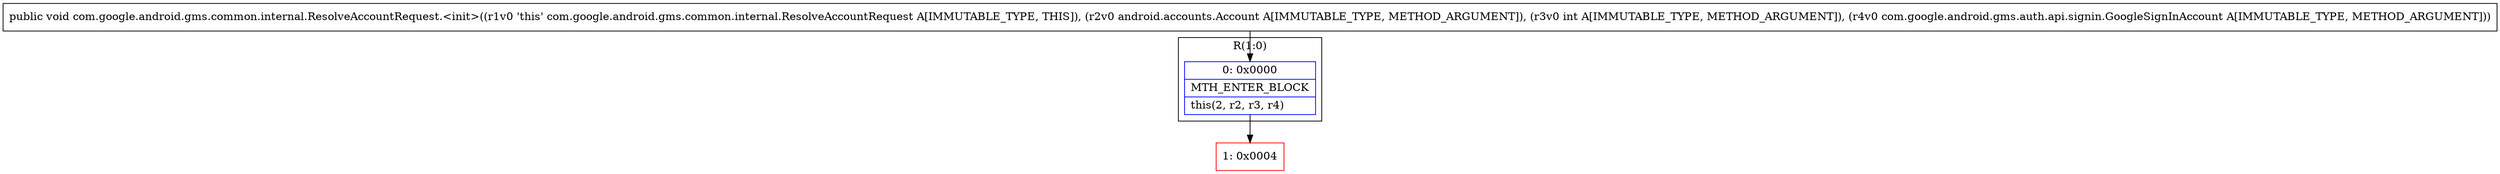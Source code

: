 digraph "CFG forcom.google.android.gms.common.internal.ResolveAccountRequest.\<init\>(Landroid\/accounts\/Account;ILcom\/google\/android\/gms\/auth\/api\/signin\/GoogleSignInAccount;)V" {
subgraph cluster_Region_2092510030 {
label = "R(1:0)";
node [shape=record,color=blue];
Node_0 [shape=record,label="{0\:\ 0x0000|MTH_ENTER_BLOCK\l|this(2, r2, r3, r4)\l}"];
}
Node_1 [shape=record,color=red,label="{1\:\ 0x0004}"];
MethodNode[shape=record,label="{public void com.google.android.gms.common.internal.ResolveAccountRequest.\<init\>((r1v0 'this' com.google.android.gms.common.internal.ResolveAccountRequest A[IMMUTABLE_TYPE, THIS]), (r2v0 android.accounts.Account A[IMMUTABLE_TYPE, METHOD_ARGUMENT]), (r3v0 int A[IMMUTABLE_TYPE, METHOD_ARGUMENT]), (r4v0 com.google.android.gms.auth.api.signin.GoogleSignInAccount A[IMMUTABLE_TYPE, METHOD_ARGUMENT])) }"];
MethodNode -> Node_0;
Node_0 -> Node_1;
}

